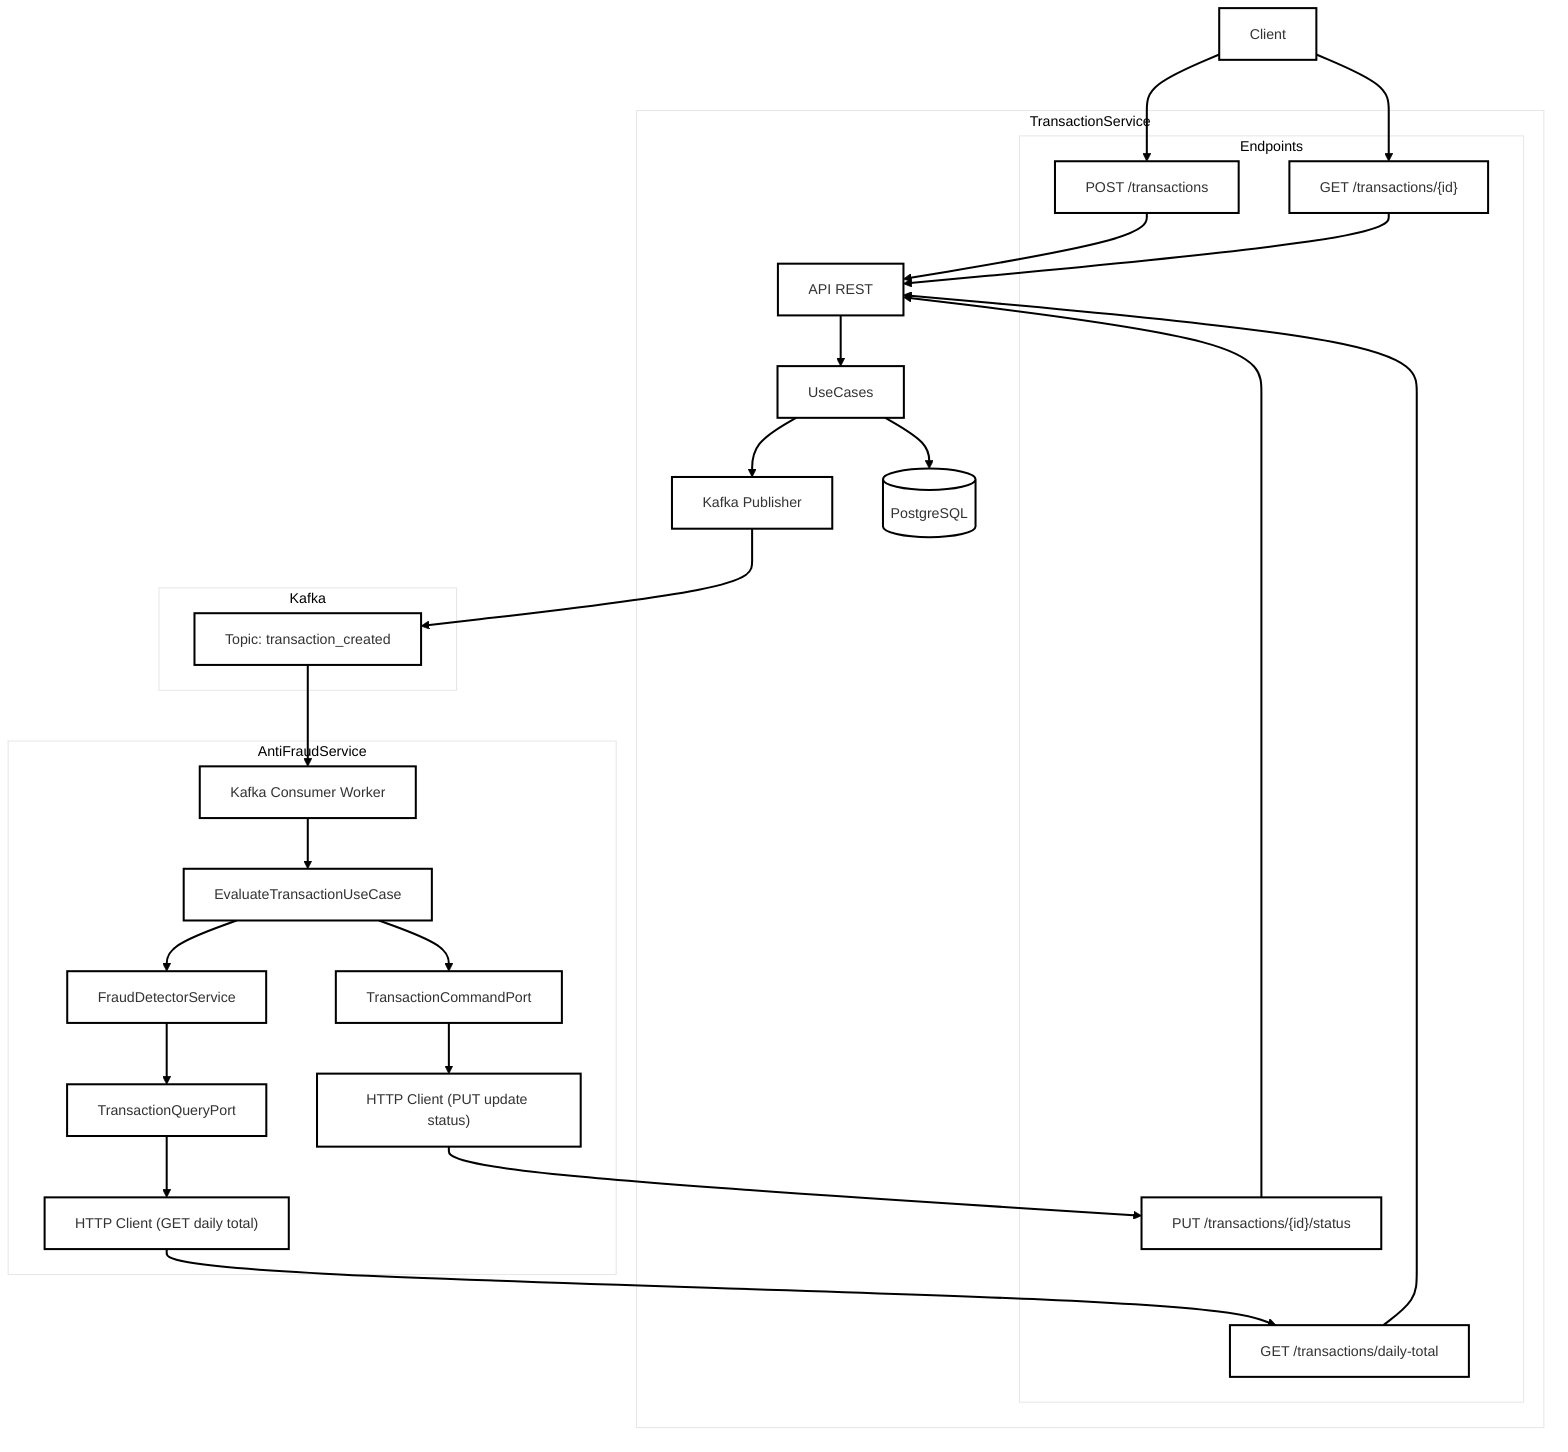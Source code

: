 ---
config:
  theme: neo
  layout: fixed
---
flowchart TD
 subgraph Endpoints["Endpoints"]
        CreateTx["POST /transactions"]
        GetTx["GET /transactions/{id}"]
        GetTotal["GET /transactions/daily-total"]
        UpdateStatus["PUT /transactions/{id}/status"]
  end
 subgraph TransactionService["TransactionService"]
        Endpoints
        TApi["API REST"]
        UseCases["UseCases"]
        Db[("PostgreSQL")]
        KafkaPub["Kafka Publisher"]
  end
 subgraph Kafka["Kafka"]
        KafkaTopic["Topic: transaction_created"]
  end
 subgraph AntiFraudService["AntiFraudService"]
        Worker["Kafka Consumer Worker"]
        EvaluateUseCase["EvaluateTransactionUseCase"]
        FraudService["FraudDetectorService"]
        QueryPort["TransactionQueryPort"]
        CommandPort["TransactionCommandPort"]
        HttpClientQuery["HTTP Client (GET daily total)"]
        HttpClientCommand["HTTP Client (PUT update status)"]
  end
    Client["Client"] --> CreateTx & GetTx
    CreateTx --> TApi
    GetTx --> TApi
    GetTotal --> TApi
    UpdateStatus --> TApi
    TApi --> UseCases
    UseCases --> Db & KafkaPub
    KafkaPub --> KafkaTopic
    KafkaTopic --> Worker
    Worker --> EvaluateUseCase
    EvaluateUseCase --> FraudService & CommandPort
    FraudService --> QueryPort
    QueryPort --> HttpClientQuery
    HttpClientQuery --> GetTotal
    CommandPort --> HttpClientCommand
    HttpClientCommand --> UpdateStatus